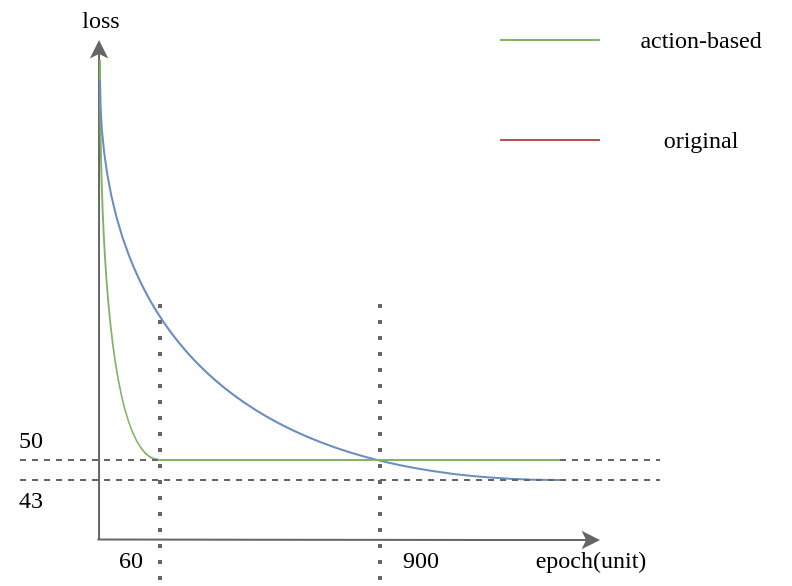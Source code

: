 <mxfile version="14.4.2" type="device"><diagram id="smbGw2W66WFxrGyZe17l" name="第 1 页"><mxGraphModel dx="442" dy="399" grid="1" gridSize="10" guides="1" tooltips="1" connect="1" arrows="1" fold="1" page="1" pageScale="1" pageWidth="827" pageHeight="1169" math="0" shadow="0"><root><mxCell id="0"/><mxCell id="1" parent="0"/><mxCell id="hNdytg5GY6PvRoChOARf-1" value="" style="endArrow=classic;html=1;fontFamily=Verdana;exitX=-0.043;exitY=-0.012;exitDx=0;exitDy=0;exitPerimeter=0;fillColor=#f5f5f5;strokeColor=#666666;" parent="1" source="hNdytg5GY6PvRoChOARf-17" edge="1"><mxGeometry width="50" height="50" relative="1" as="geometry"><mxPoint x="230" y="480" as="sourcePoint"/><mxPoint x="490" y="480" as="targetPoint"/></mxGeometry></mxCell><mxCell id="hNdytg5GY6PvRoChOARf-2" value="" style="endArrow=classic;html=1;fontFamily=Verdana;fillColor=#f5f5f5;strokeColor=#666666;" parent="1" edge="1"><mxGeometry width="50" height="50" relative="1" as="geometry"><mxPoint x="239.52" y="480" as="sourcePoint"/><mxPoint x="239.52" y="230" as="targetPoint"/></mxGeometry></mxCell><mxCell id="hNdytg5GY6PvRoChOARf-4" value="epoch(unit)" style="text;html=1;align=center;verticalAlign=middle;resizable=0;points=[];autosize=1;fontFamily=Verdana;" parent="1" vertex="1"><mxGeometry x="440" y="480" width="90" height="20" as="geometry"/></mxCell><mxCell id="hNdytg5GY6PvRoChOARf-5" value="loss" style="text;html=1;align=center;verticalAlign=middle;resizable=0;points=[];autosize=1;fontFamily=Verdana;" parent="1" vertex="1"><mxGeometry x="220" y="210" width="40" height="20" as="geometry"/></mxCell><mxCell id="hNdytg5GY6PvRoChOARf-8" value="" style="endArrow=none;html=1;fontFamily=Verdana;edgeStyle=orthogonalEdgeStyle;curved=1;fillColor=#d5e8d4;strokeColor=#82b366;" parent="1" edge="1"><mxGeometry width="50" height="50" relative="1" as="geometry"><mxPoint x="270" y="440" as="sourcePoint"/><mxPoint x="240" y="240" as="targetPoint"/><Array as="points"><mxPoint x="240" y="440"/></Array></mxGeometry></mxCell><mxCell id="hNdytg5GY6PvRoChOARf-9" value="" style="endArrow=none;html=1;fontFamily=Verdana;dashed=1;fillColor=#f5f5f5;strokeColor=#666666;" parent="1" edge="1"><mxGeometry width="50" height="50" relative="1" as="geometry"><mxPoint x="200" y="440" as="sourcePoint"/><mxPoint x="520" y="440" as="targetPoint"/></mxGeometry></mxCell><mxCell id="hNdytg5GY6PvRoChOARf-10" value="50" style="text;html=1;align=center;verticalAlign=middle;resizable=0;points=[];autosize=1;fontFamily=Verdana;" parent="1" vertex="1"><mxGeometry x="190" y="420" width="30" height="20" as="geometry"/></mxCell><mxCell id="hNdytg5GY6PvRoChOARf-11" value="" style="endArrow=none;html=1;fontFamily=Verdana;edgeStyle=orthogonalEdgeStyle;curved=1;fillColor=#dae8fc;strokeColor=#6c8ebf;" parent="1" edge="1"><mxGeometry width="50" height="50" relative="1" as="geometry"><mxPoint x="470" y="450" as="sourcePoint"/><mxPoint x="240" y="250" as="targetPoint"/><Array as="points"><mxPoint x="240" y="450"/></Array></mxGeometry></mxCell><mxCell id="hNdytg5GY6PvRoChOARf-12" value="" style="endArrow=none;html=1;fontFamily=Verdana;dashed=1;fillColor=#f5f5f5;strokeColor=#666666;" parent="1" edge="1"><mxGeometry width="50" height="50" relative="1" as="geometry"><mxPoint x="200" y="450" as="sourcePoint"/><mxPoint x="520" y="450" as="targetPoint"/></mxGeometry></mxCell><mxCell id="hNdytg5GY6PvRoChOARf-13" value="" style="endArrow=none;html=1;strokeColor=#82b366;fontFamily=Verdana;fillColor=#d5e8d4;" parent="1" edge="1"><mxGeometry width="50" height="50" relative="1" as="geometry"><mxPoint x="270" y="440" as="sourcePoint"/><mxPoint x="470" y="440" as="targetPoint"/></mxGeometry></mxCell><mxCell id="hNdytg5GY6PvRoChOARf-14" value="" style="endArrow=none;dashed=1;html=1;dashPattern=1 3;strokeWidth=2;fontFamily=Verdana;fillColor=#f5f5f5;strokeColor=#666666;" parent="1" edge="1"><mxGeometry width="50" height="50" relative="1" as="geometry"><mxPoint x="270" y="500" as="sourcePoint"/><mxPoint x="270" y="360" as="targetPoint"/></mxGeometry></mxCell><mxCell id="hNdytg5GY6PvRoChOARf-15" value="43" style="text;html=1;align=center;verticalAlign=middle;resizable=0;points=[];autosize=1;fontFamily=Verdana;" parent="1" vertex="1"><mxGeometry x="190" y="450" width="30" height="20" as="geometry"/></mxCell><mxCell id="hNdytg5GY6PvRoChOARf-16" value="" style="endArrow=none;dashed=1;html=1;dashPattern=1 3;strokeWidth=2;fontFamily=Verdana;fillColor=#f5f5f5;strokeColor=#666666;" parent="1" edge="1"><mxGeometry width="50" height="50" relative="1" as="geometry"><mxPoint x="380" y="500" as="sourcePoint"/><mxPoint x="380" y="360" as="targetPoint"/></mxGeometry></mxCell><mxCell id="hNdytg5GY6PvRoChOARf-17" value="60" style="text;html=1;align=center;verticalAlign=middle;resizable=0;points=[];autosize=1;fontFamily=Verdana;" parent="1" vertex="1"><mxGeometry x="240" y="480" width="30" height="20" as="geometry"/></mxCell><mxCell id="hNdytg5GY6PvRoChOARf-18" value="900" style="text;html=1;align=center;verticalAlign=middle;resizable=0;points=[];autosize=1;fontFamily=Verdana;" parent="1" vertex="1"><mxGeometry x="380" y="480" width="40" height="20" as="geometry"/></mxCell><mxCell id="qNJ3tVf4cdWFPFuZ3E1z-1" value="" style="endArrow=none;html=1;strokeColor=#82b366;fontFamily=Verdana;fillColor=#d5e8d4;" edge="1" parent="1"><mxGeometry width="50" height="50" relative="1" as="geometry"><mxPoint x="440" y="230" as="sourcePoint"/><mxPoint x="490" y="230" as="targetPoint"/></mxGeometry></mxCell><mxCell id="qNJ3tVf4cdWFPFuZ3E1z-2" value="action-based" style="text;html=1;align=center;verticalAlign=middle;resizable=0;points=[];autosize=1;fontFamily=Verdana;" vertex="1" parent="1"><mxGeometry x="495" y="220" width="90" height="20" as="geometry"/></mxCell><mxCell id="qNJ3tVf4cdWFPFuZ3E1z-3" value="" style="endArrow=none;html=1;strokeColor=#b85450;fontFamily=Verdana;fillColor=#f8cecc;" edge="1" parent="1"><mxGeometry width="50" height="50" relative="1" as="geometry"><mxPoint x="440" y="280" as="sourcePoint"/><mxPoint x="490" y="280" as="targetPoint"/></mxGeometry></mxCell><mxCell id="qNJ3tVf4cdWFPFuZ3E1z-4" value="original" style="text;html=1;align=center;verticalAlign=middle;resizable=0;points=[];autosize=1;fontFamily=Verdana;" vertex="1" parent="1"><mxGeometry x="510" y="270" width="60" height="20" as="geometry"/></mxCell></root></mxGraphModel></diagram></mxfile>